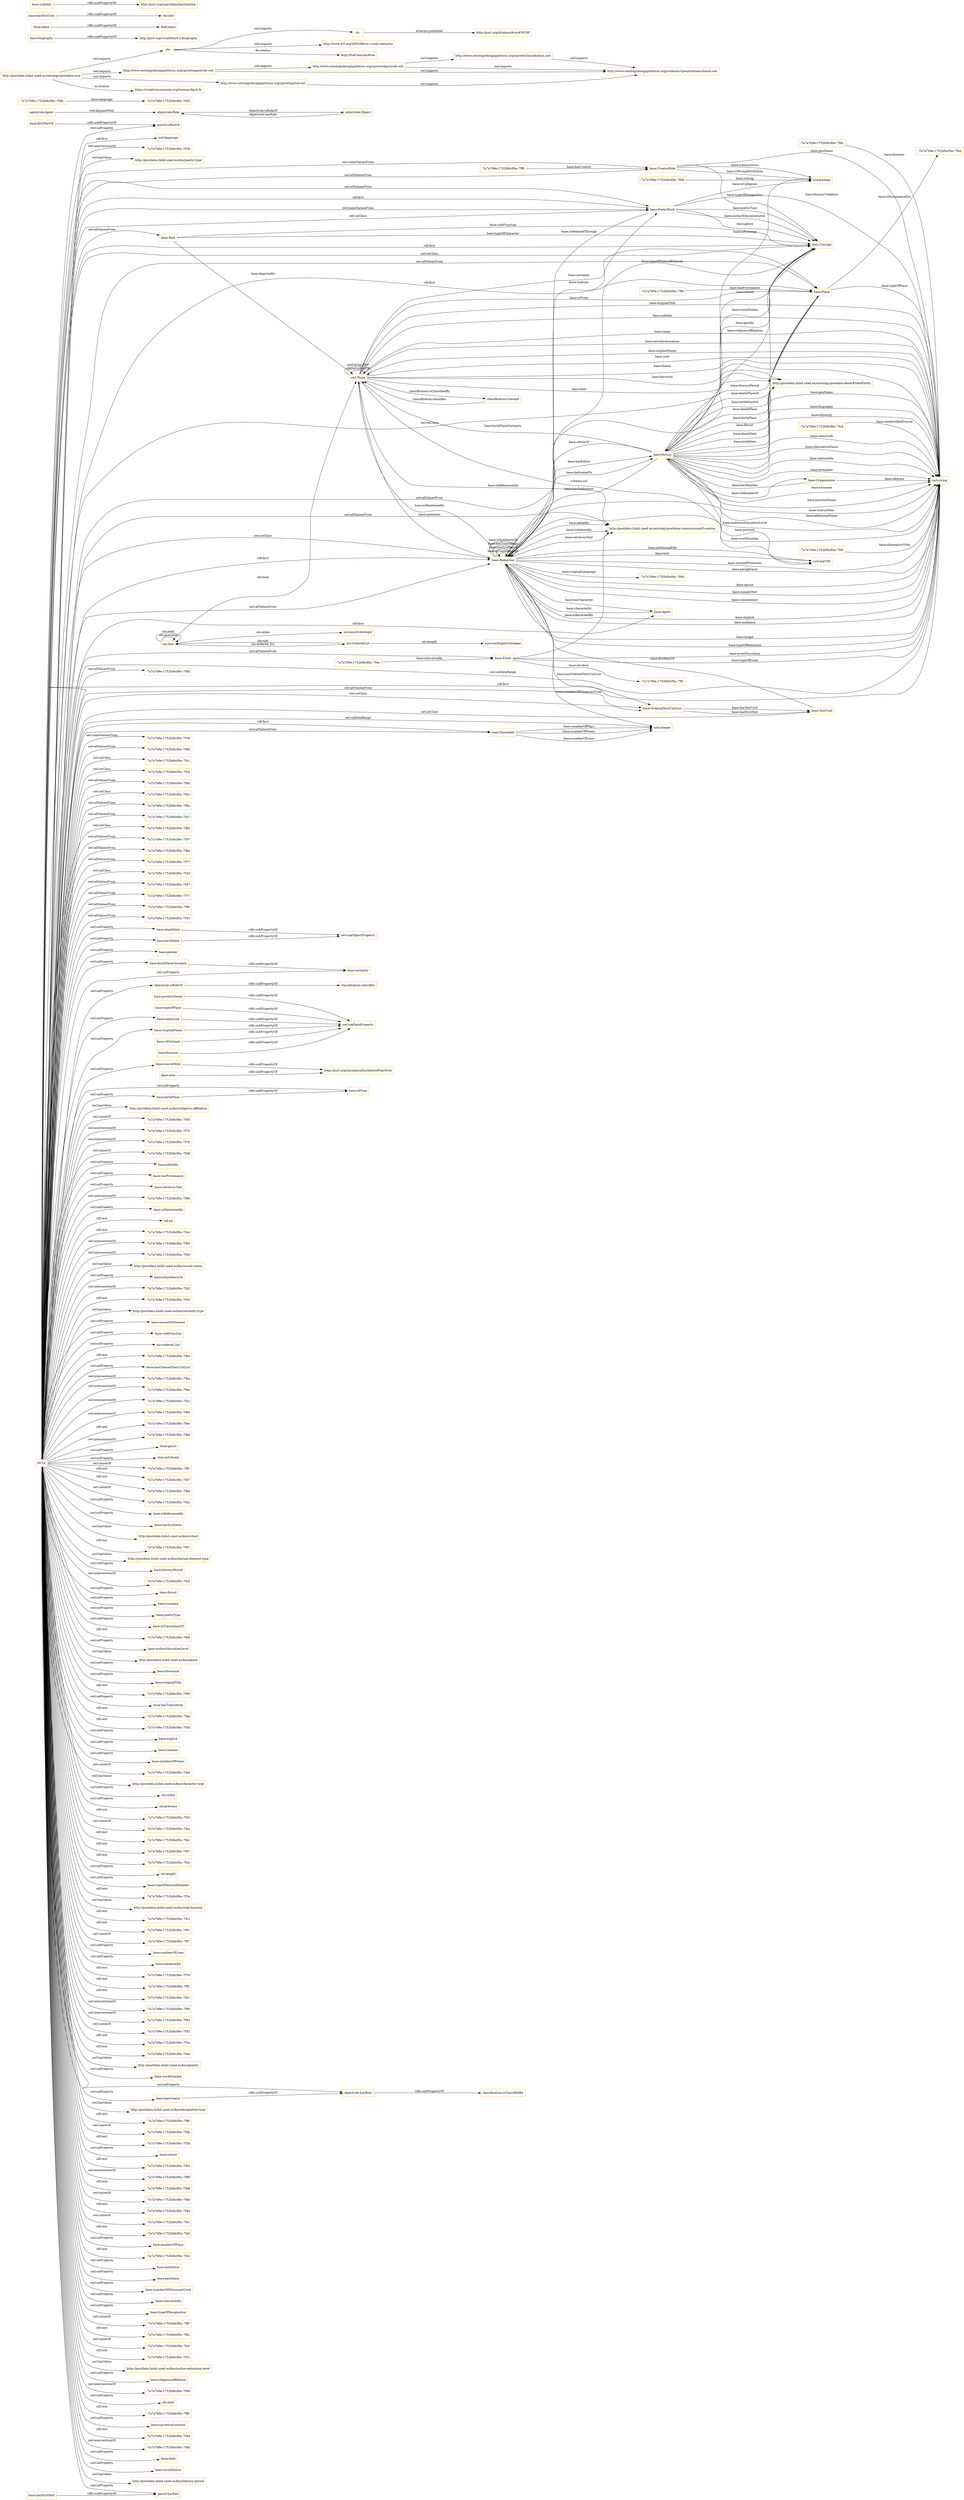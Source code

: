 digraph ar2dtool_diagram { 
rankdir=LR;
size="1501"
node [shape = rectangle, color="orange"]; "-7a7a769e:1752bf4cf0e:-7fdc" "base:Role" "-7a7a769e:1752bf4cf0e:-7f94" "base:OrderedTextUnitList" "agentrole:Agent" "-7a7a769e:1752bf4cf0e:-7f39" "-7a7a769e:1752bf4cf0e:-7f99" "base:Agent" "-7a7a769e:1752bf4cf0e:-7fc1" "base:CreatorRole" "base:Person" "-7a7a769e:1752bf4cf0e:-7fc6" "base:Organisation" "-7a7a769e:1752bf4cf0e:-7fa0" "-7a7a769e:1752bf4cf0e:-7f61" "-7a7a769e:1752bf4cf0e:-7fee" "-7a7a769e:1752bf4cf0e:-7f8a" "-7a7a769e:1752bf4cf0e:-7fcd" "base:Redaction" "-7a7a769e:1752bf4cf0e:-7fa7" "-7a7a769e:1752bf4cf0e:-7f85" "base:Ensemble" "-7a7a769e:1752bf4cf0e:-7f57" "base:TextUnit" "-7a7a769e:1752bf4cf0e:-7ff4" "-7a7a769e:1752bf4cf0e:-7feb" "-7a7a769e:1752bf4cf0e:-7f6a" "skos:Concept" "http://postdata.linhd.uned.es/ontology/postdata-dates#DateEntity" "base:Place" "-7a7a769e:1752bf4cf0e:-7fdf" "-7a7a769e:1752bf4cf0e:-7f77" "-7a7a769e:1752bf4cf0e:-7fd6" "base:Event" "-7a7a769e:1752bf4cf0e:-7ff1" "-7a7a769e:1752bf4cf0e:-7f2d" "-7a7a769e:1752bf4cf0e:-7f47" "-7a7a769e:1752bf4cf0e:-7f71" "-7a7a769e:1752bf4cf0e:-7ff8" "http://postdata.linhd.uned.es/ontology/postdata-transmission#Location" "-7a7a769e:1752bf4cf0e:-7f8f" "-7a7a769e:1752bf4cf0e:-7fd9" "base:PoeticWork" "-7a7a769e:1752bf4cf0e:-7f33" "owl:Thing" "objectrole:Role" "objectrole:Object" "olo:Slot" "olo:OrderedList" "classification:Concept" ; /*classes style*/
	"base:deathDate" -> "owl:topObjectProperty" [ label = "rdfs:subPropertyOf" ];
	"http://www.ontologydesignpatterns.org/cp/owl/objectrole.owl" -> "http://www.ontologydesignpatterns.org/cp/owl/classification.owl" [ label = "owl:imports" ];
	"http://www.ontologydesignpatterns.org/cp/owl/objectrole.owl" -> "http://www.ontologydesignpatterns.org/schemas/cpannotationschema.owl" [ label = "owl:imports" ];
	"http://www.ontologydesignpatterns.org/cp/owl/classification.owl" -> "http://www.ontologydesignpatterns.org/schemas/cpannotationschema.owl" [ label = "owl:imports" ];
	"base:firstPartOf" -> "partof:isPartOf" [ label = "rdfs:subPropertyOf" ];
	"agentrole:Agent" -> "objectrole:Role" [ label = "owl:disjointWith" ];
	"dc:" -> "http://purl.org/dc/aboutdcmi#DCMI" [ label = "dcterms:publisher" ];
	"olo:" -> "http://www.w3.org/2003/06/sw-vocab-status/ns" [ label = "owl:imports" ];
	"olo:" -> "dc:" [ label = "owl:imports" ];
	"olo:" -> "http://foaf.me/zazi#me" [ label = "dc:creator" ];
	"base:birthPlaceCertainty" -> "base:certainty" [ label = "rdfs:subPropertyOf" ];
	"base:biography" -> "http://purl.org/vocab/bio/0.1/biography" [ label = "rdfs:subPropertyOf" ];
	"objectrole:isRoleOf" -> "classification:classifies" [ label = "rdfs:subPropertyOf" ];
	"base:nameLink" -> "owl:topDataProperty" [ label = "rdfs:subPropertyOf" ];
	"base:sourceNote" -> "http://purl.org/net/nknouf/ns/bibtex#hasNote" [ label = "rdfs:subPropertyOf" ];
	"base:name" -> "foaf:name" [ label = "rdfs:subPropertyOf" ];
	"base:hasTextUnit" -> "olo:slot" [ label = "rdfs:subPropertyOf" ];
	"NULL" -> "base:birthPlace" [ label = "owl:onProperty" ];
	"NULL" -> "http://postdata.linhd.uned.es/kos/religious-affiliation" [ label = "owl:hasValue" ];
	"NULL" -> "-7a7a769e:1752bf4cf0e:-7fd5" [ label = "owl:unionOf" ];
	"NULL" -> "base:PoeticWork" [ label = "owl:allValuesFrom" ];
	"NULL" -> "-7a7a769e:1752bf4cf0e:-7f70" [ label = "owl:intersectionOf" ];
	"NULL" -> "-7a7a769e:1752bf4cf0e:-7f76" [ label = "owl:intersectionOf" ];
	"NULL" -> "base:CreatorRole" [ label = "owl:someValuesFrom" ];
	"NULL" -> "-7a7a769e:1752bf4cf0e:-7f33" [ label = "owl:allValuesFrom" ];
	"NULL" -> "-7a7a769e:1752bf4cf0e:-7fd8" [ label = "owl:unionOf" ];
	"NULL" -> "base:editedIn" [ label = "owl:onProperty" ];
	"NULL" -> "base:Place" [ label = "rdf:first" ];
	"NULL" -> "base:hasProvenance" [ label = "owl:onProperty" ];
	"NULL" -> "base:retrievesText" [ label = "owl:onProperty" ];
	"NULL" -> "-7a7a769e:1752bf4cf0e:-7f98" [ label = "owl:intersectionOf" ];
	"NULL" -> "base:PoeticWork" [ label = "rdf:first" ];
	"NULL" -> "base:isMentionedIn" [ label = "owl:onProperty" ];
	"NULL" -> "base:birthDate" [ label = "owl:onProperty" ];
	"NULL" -> "rdf:nil" [ label = "rdf:rest" ];
	"NULL" -> "-7a7a769e:1752bf4cf0e:-7fa4" [ label = "rdf:rest" ];
	"NULL" -> "-7a7a769e:1752bf4cf0e:-7f69" [ label = "owl:intersectionOf" ];
	"NULL" -> "-7a7a769e:1752bf4cf0e:-7f8a" [ label = "owl:allValuesFrom" ];
	"NULL" -> "-7a7a769e:1752bf4cf0e:-7f56" [ label = "owl:intersectionOf" ];
	"NULL" -> "http://postdata.linhd.uned.es/kos/social-status" [ label = "owl:hasValue" ];
	"NULL" -> "base:isSynthesisOf" [ label = "owl:onProperty" ];
	"NULL" -> "base:birthPlaceCertainty" [ label = "owl:onProperty" ];
	"NULL" -> "-7a7a769e:1752bf4cf0e:-7fc5" [ label = "owl:intersectionOf" ];
	"NULL" -> "-7a7a769e:1752bf4cf0e:-7f30" [ label = "rdf:rest" ];
	"NULL" -> "-7a7a769e:1752bf4cf0e:-7f47" [ label = "owl:allValuesFrom" ];
	"NULL" -> "http://postdata.linhd.uned.es/kos/certainty-type" [ label = "owl:hasValue" ];
	"NULL" -> "base:unusedWitnesses" [ label = "owl:onProperty" ];
	"NULL" -> "objectrole:isRoleOf" [ label = "owl:onProperty" ];
	"NULL" -> "base:roleFunction" [ label = "owl:onProperty" ];
	"NULL" -> "partof:isPartOf" [ label = "owl:onProperty" ];
	"NULL" -> "olo:ordered_list" [ label = "owl:onProperty" ];
	"NULL" -> "-7a7a769e:1752bf4cf0e:-7f6e" [ label = "rdf:rest" ];
	"NULL" -> "base:hasOrderedTextUnitList" [ label = "owl:onProperty" ];
	"NULL" -> "-7a7a769e:1752bf4cf0e:-7fba" [ label = "owl:intersectionOf" ];
	"NULL" -> "-7a7a769e:1752bf4cf0e:-7f8e" [ label = "owl:intersectionOf" ];
	"NULL" -> "-7a7a769e:1752bf4cf0e:-7fa7" [ label = "owl:allValuesFrom" ];
	"NULL" -> "-7a7a769e:1752bf4cf0e:-7f2c" [ label = "owl:intersectionOf" ];
	"NULL" -> "-7a7a769e:1752bf4cf0e:-7f84" [ label = "owl:intersectionOf" ];
	"NULL" -> "base:Role" [ label = "owl:allValuesFrom" ];
	"NULL" -> "-7a7a769e:1752bf4cf0e:-7fbe" [ label = "rdf:rest" ];
	"NULL" -> "-7a7a769e:1752bf4cf0e:-7f60" [ label = "owl:intersectionOf" ];
	"NULL" -> "base:genre" [ label = "owl:onProperty" ];
	"NULL" -> "skos:inScheme" [ label = "owl:onProperty" ];
	"NULL" -> "base:OrderedTextUnitList" [ label = "owl:allValuesFrom" ];
	"NULL" -> "-7a7a769e:1752bf4cf0e:-7ff3" [ label = "owl:unionOf" ];
	"NULL" -> "-7a7a769e:1752bf4cf0e:-7fd7" [ label = "rdf:rest" ];
	"NULL" -> "base:CreatorRole" [ label = "owl:allValuesFrom" ];
	"NULL" -> "-7a7a769e:1752bf4cf0e:-7f99" [ label = "owl:allValuesFrom" ];
	"NULL" -> "http://postdata.linhd.uned.es/ontology/postdata-dates#DateEntity" [ label = "owl:onClass" ];
	"NULL" -> "base:Ensemble" [ label = "owl:allValuesFrom" ];
	"NULL" -> "-7a7a769e:1752bf4cf0e:-7f9d" [ label = "rdf:rest" ];
	"NULL" -> "-7a7a769e:1752bf4cf0e:-7fd2" [ label = "owl:unionOf" ];
	"NULL" -> "-7a7a769e:1752bf4cf0e:-7f61" [ label = "owl:onClass" ];
	"NULL" -> "base:isReferencedIn" [ label = "owl:onProperty" ];
	"NULL" -> "base:hasSynthesis" [ label = "owl:onProperty" ];
	"NULL" -> "base:Agent" [ label = "rdf:first" ];
	"NULL" -> "http://postdata.linhd.uned.es/kos/school" [ label = "owl:hasValue" ];
	"NULL" -> "-7a7a769e:1752bf4cf0e:-7f67" [ label = "rdf:rest" ];
	"NULL" -> "skos:Concept" [ label = "rdf:first" ];
	"NULL" -> "http://postdata.linhd.uned.es/kos/textual-element-type" [ label = "owl:hasValue" ];
	"NULL" -> "base:literaryPeriod" [ label = "owl:onProperty" ];
	"NULL" -> "-7a7a769e:1752bf4cf0e:-7fc0" [ label = "owl:intersectionOf" ];
	"NULL" -> "base:floruit" [ label = "owl:onProperty" ];
	"NULL" -> "base:surname" [ label = "owl:onProperty" ];
	"NULL" -> "xsd:string" [ label = "owl:onDataRange" ];
	"NULL" -> "base:poeticType" [ label = "owl:onProperty" ];
	"NULL" -> "base:isTranslationOf" [ label = "owl:onProperty" ];
	"NULL" -> "-7a7a769e:1752bf4cf0e:-7fe9" [ label = "rdf:rest" ];
	"NULL" -> "base:authorEducationLevel" [ label = "owl:onProperty" ];
	"NULL" -> "http://postdata.linhd.uned.es/kos/genre" [ label = "owl:hasValue" ];
	"NULL" -> "base:forename" [ label = "owl:onProperty" ];
	"NULL" -> "base:originalTitle" [ label = "owl:onProperty" ];
	"NULL" -> "-7a7a769e:1752bf4cf0e:-7f96" [ label = "rdf:rest" ];
	"NULL" -> "base:hasTranslation" [ label = "owl:onProperty" ];
	"NULL" -> "-7a7a769e:1752bf4cf0e:-7fda" [ label = "rdf:rest" ];
	"NULL" -> "base:Redaction" [ label = "owl:allValuesFrom" ];
	"NULL" -> "-7a7a769e:1752bf4cf0e:-7f54" [ label = "rdf:rest" ];
	"NULL" -> "-7a7a769e:1752bf4cf0e:-7f85" [ label = "owl:onClass" ];
	"NULL" -> "base:explicit" [ label = "owl:onProperty" ];
	"NULL" -> "base:realises" [ label = "owl:onProperty" ];
	"NULL" -> "base:numberOfPoems" [ label = "owl:onProperty" ];
	"NULL" -> "base:PoeticWork" [ label = "owl:someValuesFrom" ];
	"NULL" -> "-7a7a769e:1752bf4cf0e:-7fed" [ label = "owl:unionOf" ];
	"NULL" -> "http://postdata.linhd.uned.es/kos/character-type" [ label = "owl:hasValue" ];
	"NULL" -> "olo:index" [ label = "owl:onProperty" ];
	"NULL" -> "olo:previous" [ label = "owl:onProperty" ];
	"NULL" -> "-7a7a769e:1752bf4cf0e:-7f2f" [ label = "rdf:rest" ];
	"NULL" -> "-7a7a769e:1752bf4cf0e:-7fea" [ label = "owl:unionOf" ];
	"NULL" -> "-7a7a769e:1752bf4cf0e:-7f57" [ label = "owl:allValuesFrom" ];
	"NULL" -> "-7a7a769e:1752bf4cf0e:-7fec" [ label = "rdf:rest" ];
	"NULL" -> "base:PoeticWork" [ label = "owl:onClass" ];
	"NULL" -> "-7a7a769e:1752bf4cf0e:-7f87" [ label = "rdf:rest" ];
	"NULL" -> "-7a7a769e:1752bf4cf0e:-7fcb" [ label = "rdf:rest" ];
	"NULL" -> "xsd:string" [ label = "rdf:first" ];
	"NULL" -> "-7a7a769e:1752bf4cf0e:-7f77" [ label = "owl:allValuesFrom" ];
	"NULL" -> "olo:length" [ label = "owl:onProperty" ];
	"NULL" -> "base:typeOfTextualElement" [ label = "owl:onProperty" ];
	"NULL" -> "-7a7a769e:1752bf4cf0e:-7f5e" [ label = "rdf:rest" ];
	"NULL" -> "http://postdata.linhd.uned.es/kos/role-function" [ label = "owl:hasValue" ];
	"NULL" -> "-7a7a769e:1752bf4cf0e:-7fc3" [ label = "rdf:rest" ];
	"NULL" -> "-7a7a769e:1752bf4cf0e:-7fc6" [ label = "owl:onClass" ];
	"NULL" -> "-7a7a769e:1752bf4cf0e:-7f91" [ label = "rdf:rest" ];
	"NULL" -> "-7a7a769e:1752bf4cf0e:-7ff7" [ label = "owl:unionOf" ];
	"NULL" -> "base:numberOfLines" [ label = "owl:onProperty" ];
	"NULL" -> "base:isIndexedIn" [ label = "owl:onProperty" ];
	"NULL" -> "-7a7a769e:1752bf4cf0e:-7f74" [ label = "rdf:rest" ];
	"NULL" -> "-7a7a769e:1752bf4cf0e:-7ff2" [ label = "rdf:rest" ];
	"NULL" -> "-7a7a769e:1752bf4cf0e:-7fd1" [ label = "rdf:rest" ];
	"NULL" -> "-7a7a769e:1752bf4cf0e:-7f39" [ label = "owl:someValuesFrom" ];
	"NULL" -> "-7a7a769e:1752bf4cf0e:-7f9f" [ label = "owl:intersectionOf" ];
	"NULL" -> "-7a7a769e:1752bf4cf0e:-7f93" [ label = "owl:intersectionOf" ];
	"NULL" -> "-7a7a769e:1752bf4cf0e:-7f32" [ label = "owl:unionOf" ];
	"NULL" -> "-7a7a769e:1752bf4cf0e:-7f94" [ label = "owl:allValuesFrom" ];
	"NULL" -> "-7a7a769e:1752bf4cf0e:-7f2a" [ label = "rdf:rest" ];
	"NULL" -> "-7a7a769e:1752bf4cf0e:-7fdd" [ label = "rdf:rest" ];
	"NULL" -> "http://postdata.linhd.uned.es/kos/gender" [ label = "owl:hasValue" ];
	"NULL" -> "base:workNumber" [ label = "owl:onProperty" ];
	"NULL" -> "base:hasCreator" [ label = "owl:onProperty" ];
	"NULL" -> "http://postdata.linhd.uned.es/kos/designation-type" [ label = "owl:hasValue" ];
	"NULL" -> "-7a7a769e:1752bf4cf0e:-7ff6" [ label = "rdf:rest" ];
	"NULL" -> "base:deathDate" [ label = "owl:onProperty" ];
	"NULL" -> "-7a7a769e:1752bf4cf0e:-7f2d" [ label = "owl:onClass" ];
	"NULL" -> "-7a7a769e:1752bf4cf0e:-7fdb" [ label = "owl:unionOf" ];
	"NULL" -> "-7a7a769e:1752bf4cf0e:-7f6a" [ label = "owl:allValuesFrom" ];
	"NULL" -> "base:isFrom" [ label = "owl:onProperty" ];
	"NULL" -> "-7a7a769e:1752bf4cf0e:-7f36" [ label = "rdf:rest" ];
	"NULL" -> "base:Redaction" [ label = "owl:onClass" ];
	"NULL" -> "base:school" [ label = "owl:onProperty" ];
	"NULL" -> "-7a7a769e:1752bf4cf0e:-7f82" [ label = "rdf:rest" ];
	"NULL" -> "xsd:integer" [ label = "owl:onDataRange" ];
	"NULL" -> "-7a7a769e:1752bf4cf0e:-7f89" [ label = "owl:intersectionOf" ];
	"NULL" -> "-7a7a769e:1752bf4cf0e:-7fb8" [ label = "rdf:rest" ];
	"NULL" -> "-7a7a769e:1752bf4cf0e:-7fc1" [ label = "owl:onClass" ];
	"NULL" -> "-7a7a769e:1752bf4cf0e:-7fde" [ label = "owl:unionOf" ];
	"NULL" -> "-7a7a769e:1752bf4cf0e:-7f44" [ label = "rdf:rest" ];
	"NULL" -> "partof:hasPart" [ label = "owl:onProperty" ];
	"NULL" -> "objectrole:hasRole" [ label = "owl:onProperty" ];
	"NULL" -> "-7a7a769e:1752bf4cf0e:-7fcc" [ label = "owl:unionOf" ];
	"NULL" -> "base:Place" [ label = "owl:onClass" ];
	"NULL" -> "-7a7a769e:1752bf4cf0e:-7fef" [ label = "rdf:rest" ];
	"NULL" -> "base:numberOfPlays" [ label = "owl:onProperty" ];
	"NULL" -> "-7a7a769e:1752bf4cf0e:-7fce" [ label = "rdf:rest" ];
	"NULL" -> "base:hasEditor" [ label = "owl:onProperty" ];
	"NULL" -> "base:nameLink" [ label = "owl:onProperty" ];
	"NULL" -> "base:Ensemble" [ label = "rdf:first" ];
	"NULL" -> "base:penName" [ label = "owl:onProperty" ];
	"NULL" -> "base:numberOfWitnessesUsed" [ label = "owl:onProperty" ];
	"NULL" -> "base:isInvolvedIn" [ label = "owl:onProperty" ];
	"NULL" -> "base:typeOfDesignation" [ label = "owl:onProperty" ];
	"NULL" -> "-7a7a769e:1752bf4cf0e:-7ff0" [ label = "owl:unionOf" ];
	"NULL" -> "http://postdata.linhd.uned.es/ontology/postdata-transmission#Location" [ label = "owl:allValuesFrom" ];
	"NULL" -> "-7a7a769e:1752bf4cf0e:-7fa0" [ label = "owl:allValuesFrom" ];
	"NULL" -> "base:Redaction" [ label = "rdf:first" ];
	"NULL" -> "-7a7a769e:1752bf4cf0e:-7f8c" [ label = "rdf:rest" ];
	"NULL" -> "-7a7a769e:1752bf4cf0e:-7fcf" [ label = "owl:unionOf" ];
	"NULL" -> "-7a7a769e:1752bf4cf0e:-7f31" [ label = "rdf:rest" ];
	"NULL" -> "http://postdata.linhd.uned.es/kos/author-education-level" [ label = "owl:hasValue" ];
	"NULL" -> "base:originalName" [ label = "owl:onProperty" ];
	"NULL" -> "base:religiousAffiliation" [ label = "owl:onProperty" ];
	"NULL" -> "-7a7a769e:1752bf4cf0e:-7f46" [ label = "owl:intersectionOf" ];
	"NULL" -> "olo:next" [ label = "owl:onProperty" ];
	"NULL" -> "base:sourceNote" [ label = "owl:onProperty" ];
	"NULL" -> "-7a7a769e:1752bf4cf0e:-7f71" [ label = "owl:allValuesFrom" ];
	"NULL" -> "-7a7a769e:1752bf4cf0e:-7ff5" [ label = "rdf:rest" ];
	"NULL" -> "base:narrativeLocation" [ label = "owl:onProperty" ];
	"NULL" -> "-7a7a769e:1752bf4cf0e:-7fd4" [ label = "rdf:rest" ];
	"NULL" -> "-7a7a769e:1752bf4cf0e:-7fa6" [ label = "owl:intersectionOf" ];
	"NULL" -> "base:certainty" [ label = "owl:onProperty" ];
	"NULL" -> "base:date" [ label = "owl:onProperty" ];
	"NULL" -> "base:TextUnit" [ label = "owl:onClass" ];
	"NULL" -> "base:Place" [ label = "owl:allValuesFrom" ];
	"NULL" -> "base:socialStatus" [ label = "owl:onProperty" ];
	"NULL" -> "http://postdata.linhd.uned.es/kos/literary-period" [ label = "owl:hasValue" ];
	"NULL" -> "http://postdata.linhd.uned.es/ontology/postdata-dates#DateEntity" [ label = "owl:allValuesFrom" ];
	"NULL" -> "xsd:language" [ label = "rdf:first" ];
	"NULL" -> "-7a7a769e:1752bf4cf0e:-7f38" [ label = "owl:intersectionOf" ];
	"NULL" -> "-7a7a769e:1752bf4cf0e:-7f8f" [ label = "owl:allValuesFrom" ];
	"NULL" -> "http://postdata.linhd.uned.es/kos/poetic-type" [ label = "owl:hasValue" ];
	"NULL" -> "base:gender" [ label = "owl:onProperty" ];
	"NULL" -> "base:OrderedTextUnitList" [ label = "owl:onClass" ];
	"NULL" -> "base:Event" [ label = "owl:allValuesFrom" ];
	"base:hasFirstPart" -> "partof:hasPart" [ label = "rdfs:subPropertyOf" ];
	"base:hasCreator" -> "objectrole:hasRole" [ label = "rdfs:subPropertyOf" ];
	"base:birthPlace" -> "base:isFrom" [ label = "rdfs:subPropertyOf" ];
	"http://www.ontologydesignpatterns.org/cp/owl/agentrole.owl" -> "http://www.ontologydesignpatterns.org/cp/owl/objectrole.owl" [ label = "owl:imports" ];
	"http://www.ontologydesignpatterns.org/cp/owl/agentrole.owl" -> "http://www.ontologydesignpatterns.org/schemas/cpannotationschema.owl" [ label = "owl:imports" ];
	"base:isFictional" -> "owl:topDataProperty" [ label = "rdfs:subPropertyOf" ];
	"base:subtitle" -> "http://purl.org/spar/fabio/hasSubtitle" [ label = "rdfs:subPropertyOf" ];
	"base:function" -> "owl:topDataProperty" [ label = "rdfs:subPropertyOf" ];
	"base:originalName" -> "owl:topDataProperty" [ label = "rdfs:subPropertyOf" ];
	"http://www.ontologydesignpatterns.org/cp/owl/partof.owl" -> "http://www.ontologydesignpatterns.org/schemas/cpannotationschema.owl" [ label = "owl:imports" ];
	"http://postdata.linhd.uned.es/ontology/postdata-core" -> "https://creativecommons.org/licenses/by/4.0/" [ label = "ns:license" ];
	"http://postdata.linhd.uned.es/ontology/postdata-core" -> "http://www.ontologydesignpatterns.org/cp/owl/partof.owl" [ label = "owl:imports" ];
	"http://postdata.linhd.uned.es/ontology/postdata-core" -> "http://www.ontologydesignpatterns.org/cp/owl/agentrole.owl" [ label = "owl:imports" ];
	"http://postdata.linhd.uned.es/ontology/postdata-core" -> "olo:" [ label = "owl:imports" ];
	"base:note" -> "http://purl.org/net/nknouf/ns/bibtex#hasNote" [ label = "rdfs:subPropertyOf" ];
	"base:birthDate" -> "owl:topObjectProperty" [ label = "rdfs:subPropertyOf" ];
	"base:positionName" -> "owl:topDataProperty" [ label = "rdfs:subPropertyOf" ];
	"objectrole:hasRole" -> "classification:isClassifiedBy" [ label = "rdfs:subPropertyOf" ];
	"base:typeOfPlace" -> "owl:topDataProperty" [ label = "rdfs:subPropertyOf" ];
	"base:Redaction" -> "owl:Thing" [ label = "base:mentions" ];
	"base:Person" -> "xsd:boolean" [ label = "base:isFictional" ];
	"owl:Thing" -> "xsd:string" [ label = "base:narrativeLocation" ];
	"base:CreatorRole" -> "xsd:string" [ label = "base:penName" ];
	"base:Person" -> "base:Place" [ label = "base:deathPlace" ];
	"base:Ensemble" -> "xsd:integer" [ label = "base:numberOfLines" ];
	"base:Redaction" -> "xsd:string" [ label = "base:audienceEducationLevel" ];
	"base:Event" -> "xsd:string" [ label = "base:eventNarration" ];
	"base:Redaction" -> "xsd:string" [ label = "base:workNumber" ];
	"owl:Thing" -> "xsd:string" [ label = "base:originalName" ];
	"base:OrderedTextUnitList" -> "base:TextUnit" [ label = "base:hasTextUnit" ];
	"base:Redaction" -> "base:Person" [ label = "base:hasEditor" ];
	"olo:Slot" -> "olo:Slot" [ label = "olo:previous" ];
	"base:Redaction" -> "xsd:string" [ label = "base:unusedWitnesses" ];
	"base:Place" -> "base:Person" [ label = "base:deathPlaceOf" ];
	"base:Person" -> "http://postdata.linhd.uned.es/ontology/postdata-dates#DateEntity" [ label = "base:floruit" ];
	"base:Person" -> "xsd:string" [ label = "base:surname" ];
	"base:Person" -> "xsd:string" [ label = "base:positionName" ];
	"classification:Concept" -> "owl:Thing" [ label = "classification:classifies" ];
	"-7a7a769e:1752bf4cf0e:-7ff8" -> "base:CreatorRole" [ label = "base:hasCreator" ];
	"base:Redaction" -> "xsd:string" [ label = "base:paraphrasis" ];
	"base:Person" -> "base:Redaction" [ label = "base:hasDedication" ];
	"base:Event" -> "xsd:string" [ label = "base:typeOfEvent" ];
	"base:Person" -> "http://postdata.linhd.uned.es/ontology/postdata-dates#DateEntity" [ label = "base:deathDate" ];
	"base:Person" -> "base:Place" [ label = "base:birthPlace" ];
	"base:Event" -> "http://postdata.linhd.uned.es/ontology/postdata-transmission#Location" [ label = "base:isRecordedBy" ];
	"base:CreatorRole" -> "xsd:boolean" [ label = "base:isAnonymous" ];
	"base:Redaction" -> "base:Agent" [ label = "base:hasCharacter" ];
	"base:Redaction" -> "xsd:anyURI" [ label = "base:text" ];
	"base:Redaction" -> "xsd:anyURI" [ label = "base:additionalFile" ];
	"base:Person" -> "base:Organisation" [ label = "base:isMemberOf" ];
	"base:Redaction" -> "xsd:string" [ label = "base:layout" ];
	"base:PoeticWork" -> "xsd:boolean" [ label = "base:isCalligram" ];
	"olo:Slot" -> "olo:OrderedList" [ label = "olo:ordered_list" ];
	"base:Redaction" -> "http://postdata.linhd.uned.es/ontology/postdata-transmission#Location" [ label = "base:editedIn" ];
	"base:Redaction" -> "skos:Concept" [ label = "base:typeOfTextualElement" ];
	"olo:OrderedList" -> "xsd:nonNegativeInteger" [ label = "olo:length" ];
	"-7a7a769e:1752bf4cf0e:-7fee" -> "base:Event" [ label = "base:isInvolvedIn" ];
	"base:PoeticWork" -> "base:Redaction" [ label = "base:isRealisedThrough" ];
	"base:Redaction" -> "base:PoeticWork" [ label = "base:realises" ];
	"base:Person" -> "skos:Concept" [ label = "base:religiousAffiliation" ];
	"base:Person" -> "xsd:string" [ label = "base:sourceNote" ];
	"base:Redaction" -> "xsd:string" [ label = "base:sampleText" ];
	"base:Redaction" -> "xsd:string" [ label = "base:incipit" ];
	"base:Person" -> "http://postdata.linhd.uned.es/ontology/postdata-dates#DateEntity" [ label = "base:birthDate" ];
	"base:Person" -> "owl:Thing" [ label = "base:birthPlaceCertainty" ];
	"base:Person" -> "skos:Concept" [ label = "base:literaryPeriod" ];
	"base:Person" -> "xsd:string" [ label = "base:additionalName" ];
	"base:Person" -> "xsd:string" [ label = "base:genName" ];
	"base:Person" -> "base:Redaction" [ label = "base:editorOf" ];
	"base:CreatorRole" -> "skos:Concept" [ label = "base:typeOfDesignation" ];
	"base:Person" -> "xsd:string" [ label = "base:biography" ];
	"base:Redaction" -> "base:Redaction" [ label = "base:isTranslationOf" ];
	"owl:Thing" -> "skos:Concept" [ label = "base:certainty" ];
	"base:Redaction" -> "base:Redaction" [ label = "base:hasSynthesis" ];
	"olo:OrderedList" -> "olo:Slot" [ label = "olo:slot" ];
	"base:Person" -> "skos:Concept" [ label = "base:school" ];
	"olo:Slot" -> "olo:Slot" [ label = "olo:next" ];
	"owl:Thing" -> "xsd:anyURI" [ label = "schema:url" ];
	"owl:Thing" -> "http://postdata.linhd.uned.es/ontology/postdata-transmission#Location" [ label = "base:isReferencedIn" ];
	"base:PoeticWork" -> "xsd:string" [ label = "base:literaryTradition" ];
	"owl:Thing" -> "xsd:string" [ label = "base:note" ];
	"-7a7a769e:1752bf4cf0e:-7fcd" -> "xsd:string" [ label = "base:unidentifiedSource" ];
	"owl:Thing" -> "xsd:string" [ label = "base:theme" ];
	"base:Event" -> "-7a7a769e:1752bf4cf0e:-7ff1" [ label = "base:involves" ];
	"base:Role" -> "skos:Concept" [ label = "base:roleFunction" ];
	"base:PoeticWork" -> "skos:Concept" [ label = "base:poeticType" ];
	"olo:Slot" -> "owl:Thing" [ label = "olo:item" ];
	"base:Place" -> "xsd:string" [ label = "base:typeOfPlace" ];
	"-7a7a769e:1752bf4cf0e:-7fd9" -> "xsd:boolean" [ label = "base:isSong" ];
	"base:Person" -> "xsd:string" [ label = "base:nameLink" ];
	"base:Ensemble" -> "xsd:integer" [ label = "base:numberOfPlays" ];
	"base:Place" -> "base:Person" [ label = "base:birthPlaceOf" ];
	"base:Redaction" -> "http://postdata.linhd.uned.es/ontology/postdata-transmission#Location" [ label = "base:isIndexedIn" ];
	"base:Person" -> "xsd:string" [ label = "base:ethnicity" ];
	"owl:Thing" -> "xsd:string" [ label = "base:keyword" ];
	"base:Redaction" -> "xsd:string" [ label = "base:commentary" ];
	"base:Redaction" -> "base:OrderedTextUnitList" [ label = "base:hasOrderedTextUnitList" ];
	"owl:Thing" -> "xsd:string" [ label = "base:originalTitle" ];
	"base:Person" -> "skos:Concept" [ label = "base:socialStatus" ];
	"owl:Thing" -> "classification:Concept" [ label = "classification:isClassifiedBy" ];
	"owl:Thing" -> "owl:Thing" [ label = "partof:isPartOf" ];
	"olo:Slot" -> "xsd:positiveInteger" [ label = "olo:index" ];
	"-7a7a769e:1752bf4cf0e:-7fdc" -> "xsd:string" [ label = "base:function" ];
	"base:PoeticWork" -> "skos:Concept" [ label = "base:authorEducationLevel" ];
	"owl:Thing" -> "base:Place" [ label = "base:isFrom" ];
	"base:Redaction" -> "base:Redaction" [ label = "base:hasTranslation" ];
	"base:CreatorRole" -> "xsd:boolean" [ label = "base:isWrongAttribution" ];
	"owl:Thing" -> "http://postdata.linhd.uned.es/ontology/postdata-dates#DateEntity" [ label = "base:date" ];
	"base:TextUnit" -> "base:Redaction" [ label = "base:firstPartOf" ];
	"base:Person" -> "xsd:string" [ label = "base:alternativeName" ];
	"objectrole:Object" -> "objectrole:Role" [ label = "objectrole:hasRole" ];
	"-7a7a769e:1752bf4cf0e:-7ff4" -> "base:Place" [ label = "base:hasProvenance" ];
	"base:Person" -> "xsd:string" [ label = "base:nationality" ];
	"owl:Thing" -> "base:Redaction" [ label = "base:isMentionedIn" ];
	"base:OrderedTextUnitList" -> "base:TextUnit" [ label = "base:hasFirstPart" ];
	"base:Person" -> "xsd:anyURI" [ label = "base:portrait" ];
	"-7a7a769e:1752bf4cf0e:-7fdf" -> "xsd:string" [ label = "base:alternativeTitle" ];
	"base:Organisation" -> "xsd:string" [ label = "base:address" ];
	"base:Role" -> "skos:Concept" [ label = "base:typeOfCharacter" ];
	"base:Organisation" -> "base:Person" [ label = "base:hasMember" ];
	"base:Place" -> "-7a7a769e:1752bf4cf0e:-7feb" [ label = "base:isProvenanceFor" ];
	"base:Redaction" -> "xsd:string" [ label = "base:explicit" ];
	"owl:Thing" -> "xsd:string" [ label = "base:subtitle" ];
	"base:Redaction" -> "http://postdata.linhd.uned.es/ontology/postdata-transmission#Location" [ label = "base:retrievesText" ];
	"base:Person" -> "skos:Concept" [ label = "base:gender" ];
	"base:PoeticWork" -> "skos:Concept" [ label = "base:genre" ];
	"owl:Thing" -> "xsd:string" [ label = "base:name" ];
	"base:Redaction" -> "base:Person" [ label = "base:dedicatedTo" ];
	"base:Person" -> "xsd:string" [ label = "base:forename" ];
	"base:Redaction" -> "xsd:string" [ label = "base:audience" ];
	"base:Ensemble" -> "xsd:integer" [ label = "base:numberOfPoems" ];
	"base:Redaction" -> "xsd:string" [ label = "base:typeOfRedaction" ];
	"base:Redaction" -> "xsd:integer" [ label = "base:numberOfWitnessesUsed" ];
	"base:Redaction" -> "-7a7a769e:1752bf4cf0e:-7fd0" [ label = "base:originalLanguage" ];
	"owl:Thing" -> "owl:Thing" [ label = "partof:hasPart" ];
	"base:Role" -> "owl:Thing" [ label = "base:depictedIn" ];
	"base:Agent" -> "base:Redaction" [ label = "base:characterIn" ];
	"-7a7a769e:1752bf4cf0e:-7fd6" -> "-7a7a769e:1752bf4cf0e:-7fd3" [ label = "base:language" ];
	"objectrole:Role" -> "objectrole:Object" [ label = "objectrole:isRoleOf" ];
	"base:Redaction" -> "base:Redaction" [ label = "base:isSynthesisOf" ];

}

